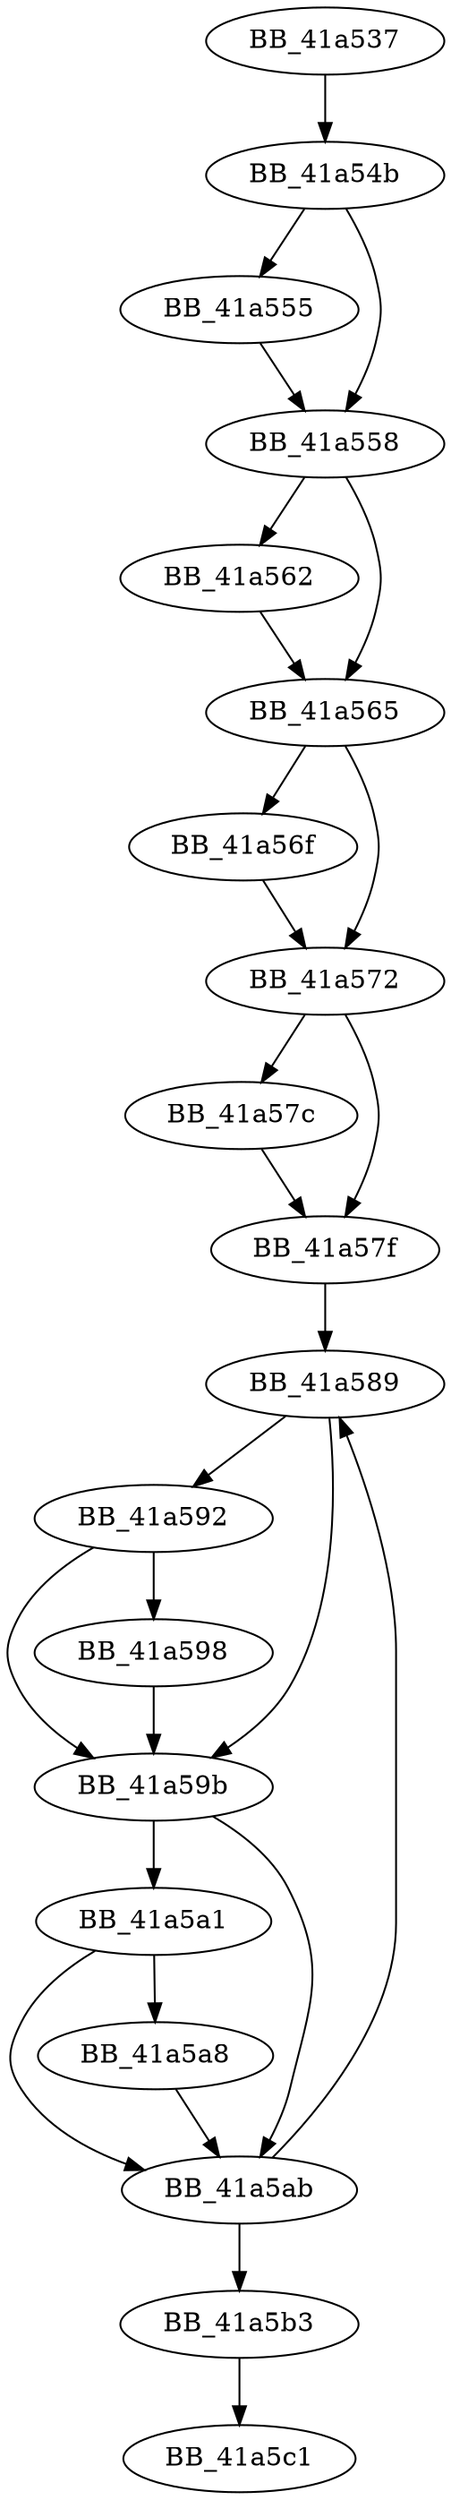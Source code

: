 DiGraph ___addlocaleref{
BB_41a537->BB_41a54b
BB_41a54b->BB_41a555
BB_41a54b->BB_41a558
BB_41a555->BB_41a558
BB_41a558->BB_41a562
BB_41a558->BB_41a565
BB_41a562->BB_41a565
BB_41a565->BB_41a56f
BB_41a565->BB_41a572
BB_41a56f->BB_41a572
BB_41a572->BB_41a57c
BB_41a572->BB_41a57f
BB_41a57c->BB_41a57f
BB_41a57f->BB_41a589
BB_41a589->BB_41a592
BB_41a589->BB_41a59b
BB_41a592->BB_41a598
BB_41a592->BB_41a59b
BB_41a598->BB_41a59b
BB_41a59b->BB_41a5a1
BB_41a59b->BB_41a5ab
BB_41a5a1->BB_41a5a8
BB_41a5a1->BB_41a5ab
BB_41a5a8->BB_41a5ab
BB_41a5ab->BB_41a589
BB_41a5ab->BB_41a5b3
BB_41a5b3->BB_41a5c1
}
